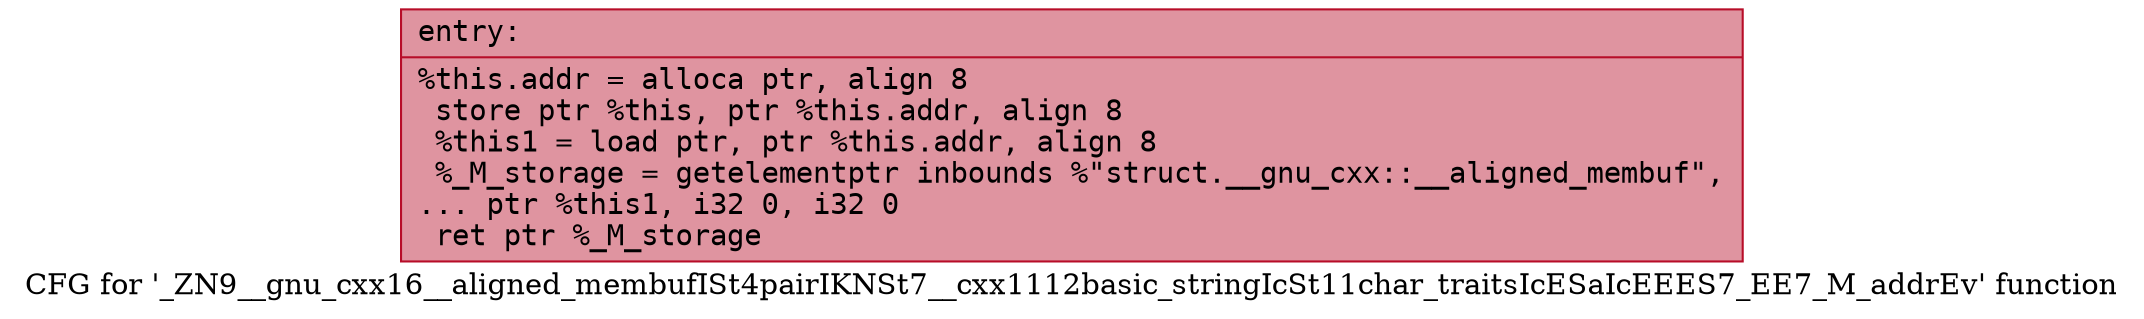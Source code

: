 digraph "CFG for '_ZN9__gnu_cxx16__aligned_membufISt4pairIKNSt7__cxx1112basic_stringIcSt11char_traitsIcESaIcEEES7_EE7_M_addrEv' function" {
	label="CFG for '_ZN9__gnu_cxx16__aligned_membufISt4pairIKNSt7__cxx1112basic_stringIcSt11char_traitsIcESaIcEEES7_EE7_M_addrEv' function";

	Node0x55cf47c4cb10 [shape=record,color="#b70d28ff", style=filled, fillcolor="#b70d2870" fontname="Courier",label="{entry:\l|  %this.addr = alloca ptr, align 8\l  store ptr %this, ptr %this.addr, align 8\l  %this1 = load ptr, ptr %this.addr, align 8\l  %_M_storage = getelementptr inbounds %\"struct.__gnu_cxx::__aligned_membuf\",\l... ptr %this1, i32 0, i32 0\l  ret ptr %_M_storage\l}"];
}
